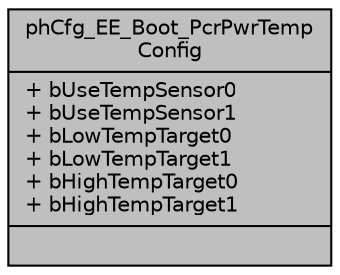 digraph "phCfg_EE_Boot_PcrPwrTempConfig"
{
  edge [fontname="Helvetica",fontsize="10",labelfontname="Helvetica",labelfontsize="10"];
  node [fontname="Helvetica",fontsize="10",shape=record];
  Node0 [label="{phCfg_EE_Boot_PcrPwrTemp\lConfig\n|+ bUseTempSensor0\l+ bUseTempSensor1\l+ bLowTempTarget0\l+ bLowTempTarget1\l+ bHighTempTarget0\l+ bHighTempTarget1\l|}",height=0.2,width=0.4,color="black", fillcolor="grey75", style="filled", fontcolor="black"];
}
